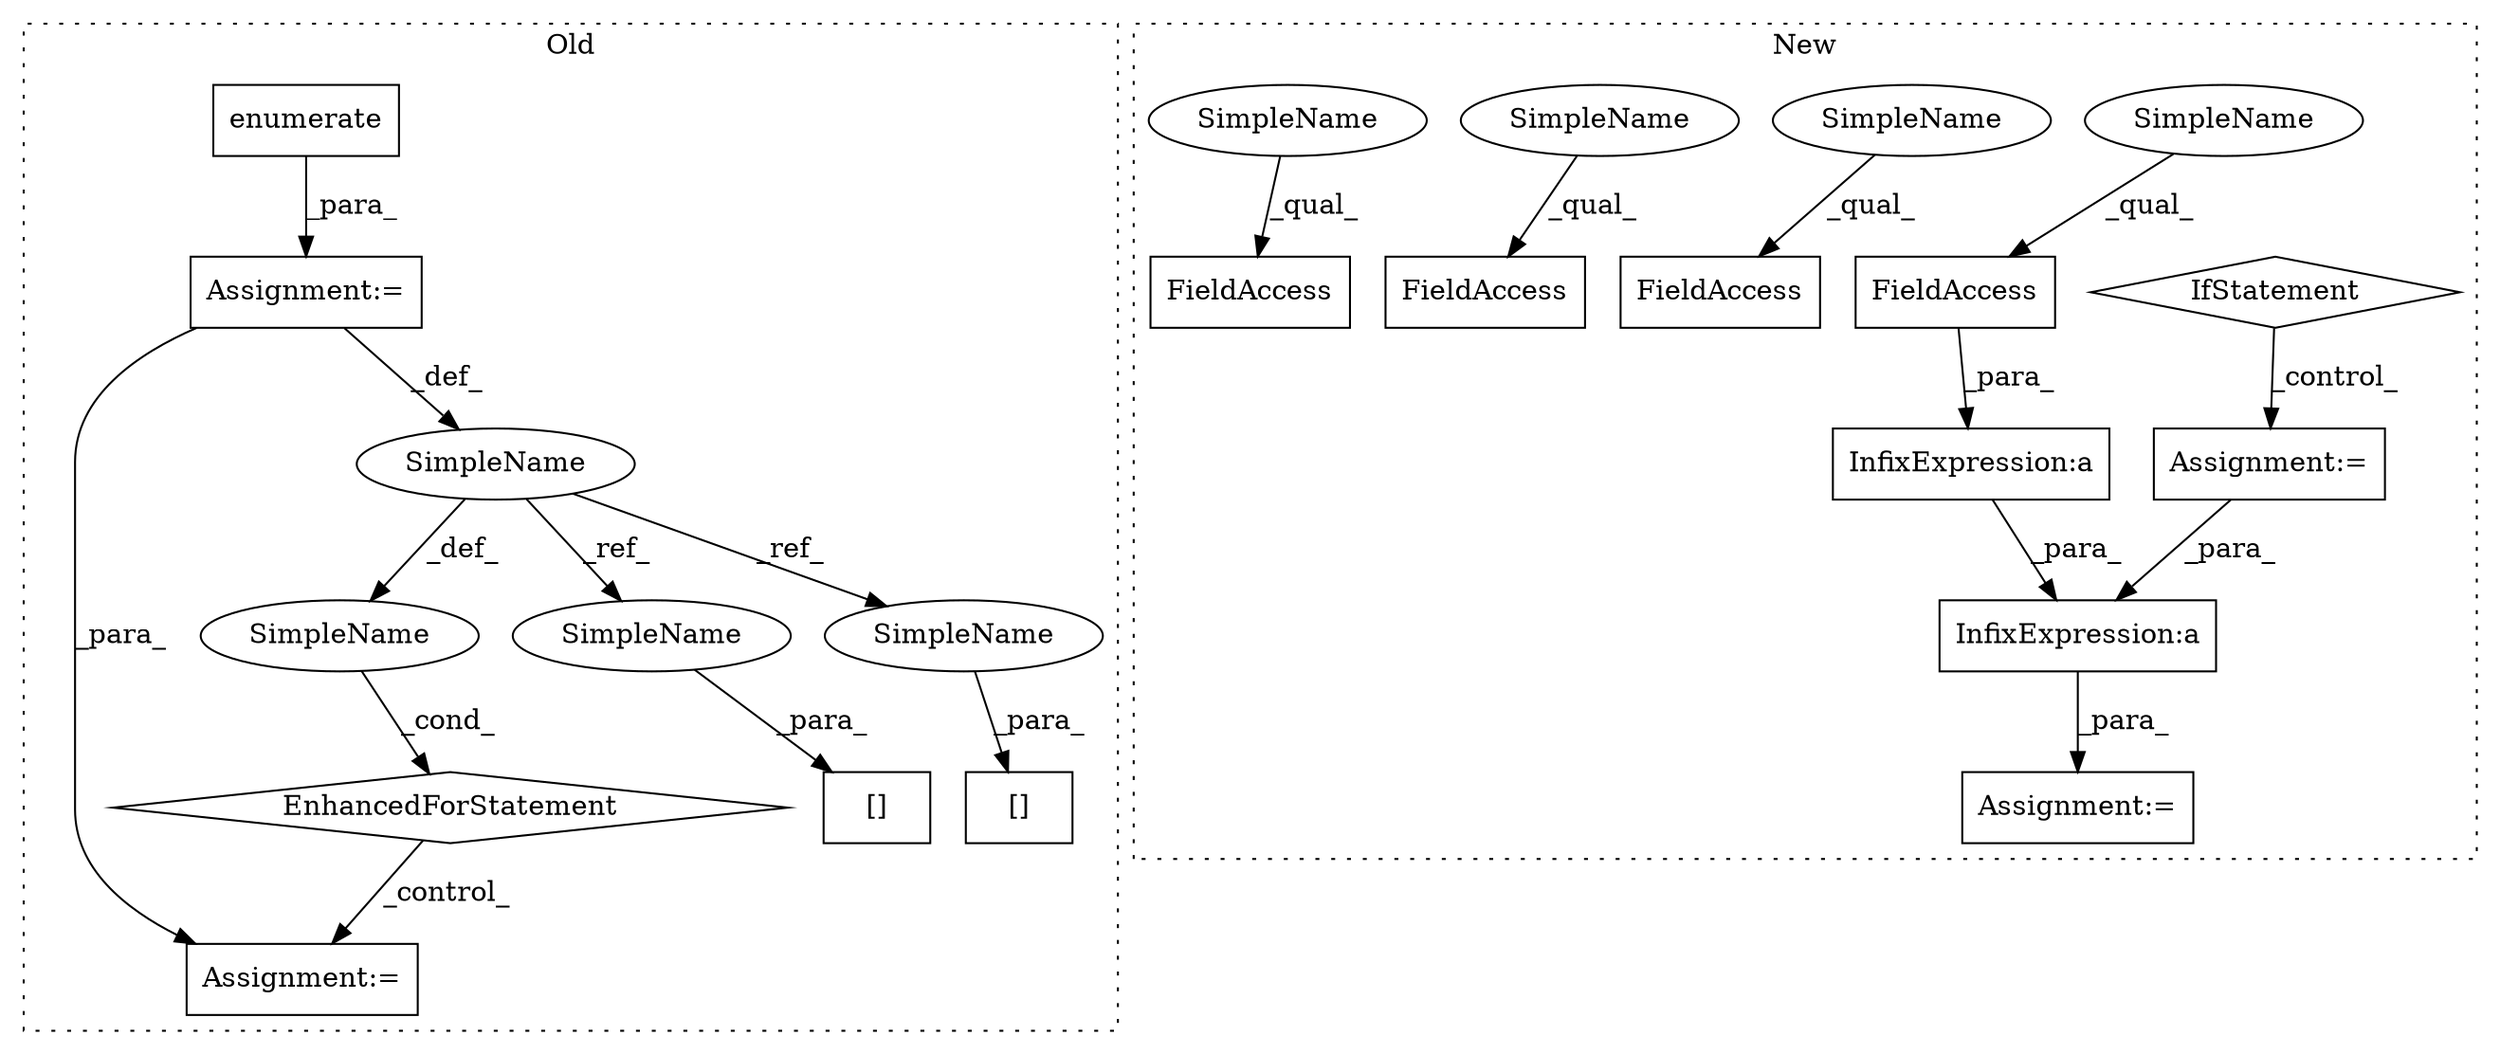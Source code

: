digraph G {
subgraph cluster0 {
1 [label="enumerate" a="32" s="1355,1369" l="10,1" shape="box"];
3 [label="Assignment:=" a="7" s="1284,1370" l="63,2" shape="box"];
4 [label="EnhancedForStatement" a="70" s="1284,1370" l="63,2" shape="diamond"];
5 [label="Assignment:=" a="7" s="1383" l="1" shape="box"];
6 [label="SimpleName" a="42" s="1351" l="1" shape="ellipse"];
7 [label="[]" a="2" s="1396,1404" l="7,1" shape="box"];
8 [label="SimpleName" a="42" s="1341" l="1" shape="ellipse"];
9 [label="[]" a="2" s="1424,1432" l="7,1" shape="box"];
18 [label="SimpleName" a="42" s="1431" l="1" shape="ellipse"];
19 [label="SimpleName" a="42" s="1403" l="1" shape="ellipse"];
label = "Old";
style="dotted";
}
subgraph cluster1 {
2 [label="IfStatement" a="25" s="721,751" l="4,2" shape="diamond"];
10 [label="Assignment:=" a="7" s="881" l="1" shape="box"];
11 [label="InfixExpression:a" a="27" s="1597" l="3" shape="box"];
12 [label="InfixExpression:a" a="27" s="1607" l="3" shape="box"];
13 [label="FieldAccess" a="22" s="1601" l="6" shape="box"];
14 [label="FieldAccess" a="22" s="1674" l="6" shape="box"];
15 [label="FieldAccess" a="22" s="1769" l="6" shape="box"];
16 [label="FieldAccess" a="22" s="1788" l="6" shape="box"];
17 [label="Assignment:=" a="7" s="1743" l="1" shape="box"];
20 [label="SimpleName" a="42" s="1601" l="4" shape="ellipse"];
21 [label="SimpleName" a="42" s="1788" l="4" shape="ellipse"];
22 [label="SimpleName" a="42" s="1769" l="4" shape="ellipse"];
23 [label="SimpleName" a="42" s="1674" l="4" shape="ellipse"];
label = "New";
style="dotted";
}
1 -> 3 [label="_para_"];
2 -> 10 [label="_control_"];
3 -> 5 [label="_para_"];
3 -> 8 [label="_def_"];
4 -> 5 [label="_control_"];
6 -> 4 [label="_cond_"];
8 -> 19 [label="_ref_"];
8 -> 18 [label="_ref_"];
8 -> 6 [label="_def_"];
10 -> 11 [label="_para_"];
11 -> 17 [label="_para_"];
12 -> 11 [label="_para_"];
13 -> 12 [label="_para_"];
18 -> 9 [label="_para_"];
19 -> 7 [label="_para_"];
20 -> 13 [label="_qual_"];
21 -> 16 [label="_qual_"];
22 -> 15 [label="_qual_"];
23 -> 14 [label="_qual_"];
}